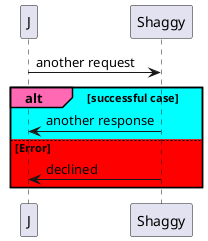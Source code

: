 @startuml
J->Shaggy: another request
alt#HotPink #Aqua successful case
    Shaggy->J: another response
else #Red Error 
    Shaggy->J: declined
end
@enduml
